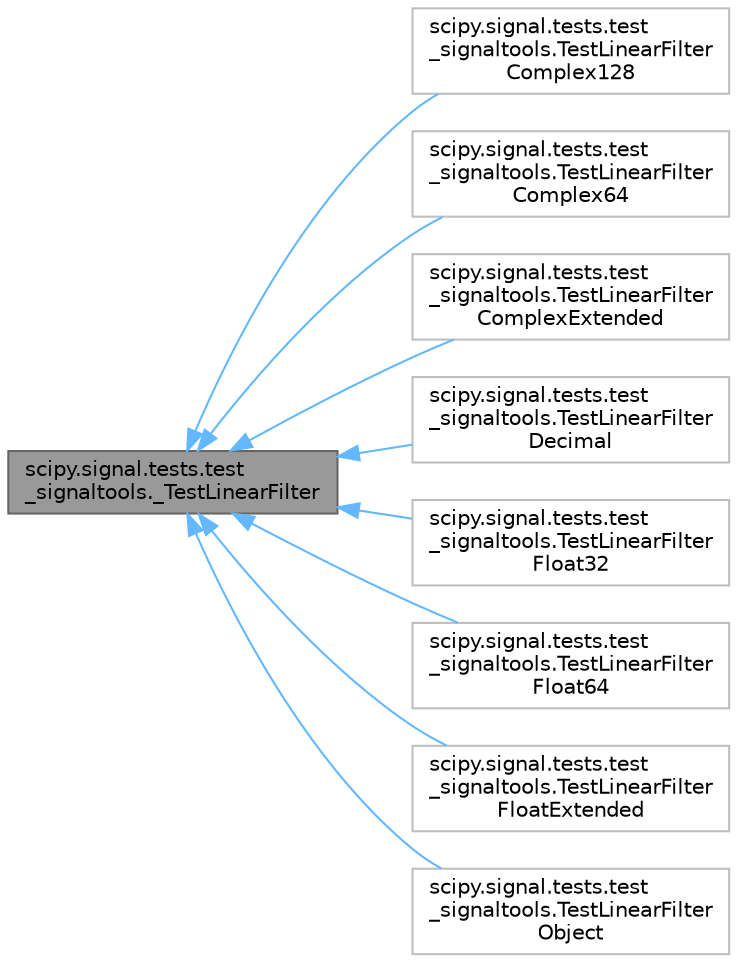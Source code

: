 digraph "scipy.signal.tests.test_signaltools._TestLinearFilter"
{
 // LATEX_PDF_SIZE
  bgcolor="transparent";
  edge [fontname=Helvetica,fontsize=10,labelfontname=Helvetica,labelfontsize=10];
  node [fontname=Helvetica,fontsize=10,shape=box,height=0.2,width=0.4];
  rankdir="LR";
  Node1 [id="Node000001",label="scipy.signal.tests.test\l_signaltools._TestLinearFilter",height=0.2,width=0.4,color="gray40", fillcolor="grey60", style="filled", fontcolor="black",tooltip=" "];
  Node1 -> Node2 [id="edge1_Node000001_Node000002",dir="back",color="steelblue1",style="solid",tooltip=" "];
  Node2 [id="Node000002",label="scipy.signal.tests.test\l_signaltools.TestLinearFilter\lComplex128",height=0.2,width=0.4,color="grey75", fillcolor="white", style="filled",URL="$d8/d74/classscipy_1_1signal_1_1tests_1_1test__signaltools_1_1TestLinearFilterComplex128.html",tooltip=" "];
  Node1 -> Node3 [id="edge2_Node000001_Node000003",dir="back",color="steelblue1",style="solid",tooltip=" "];
  Node3 [id="Node000003",label="scipy.signal.tests.test\l_signaltools.TestLinearFilter\lComplex64",height=0.2,width=0.4,color="grey75", fillcolor="white", style="filled",URL="$d2/d26/classscipy_1_1signal_1_1tests_1_1test__signaltools_1_1TestLinearFilterComplex64.html",tooltip=" "];
  Node1 -> Node4 [id="edge3_Node000001_Node000004",dir="back",color="steelblue1",style="solid",tooltip=" "];
  Node4 [id="Node000004",label="scipy.signal.tests.test\l_signaltools.TestLinearFilter\lComplexExtended",height=0.2,width=0.4,color="grey75", fillcolor="white", style="filled",URL="$d6/deb/classscipy_1_1signal_1_1tests_1_1test__signaltools_1_1TestLinearFilterComplexExtended.html",tooltip=" "];
  Node1 -> Node5 [id="edge4_Node000001_Node000005",dir="back",color="steelblue1",style="solid",tooltip=" "];
  Node5 [id="Node000005",label="scipy.signal.tests.test\l_signaltools.TestLinearFilter\lDecimal",height=0.2,width=0.4,color="grey75", fillcolor="white", style="filled",URL="$d8/dcf/classscipy_1_1signal_1_1tests_1_1test__signaltools_1_1TestLinearFilterDecimal.html",tooltip=" "];
  Node1 -> Node6 [id="edge5_Node000001_Node000006",dir="back",color="steelblue1",style="solid",tooltip=" "];
  Node6 [id="Node000006",label="scipy.signal.tests.test\l_signaltools.TestLinearFilter\lFloat32",height=0.2,width=0.4,color="grey75", fillcolor="white", style="filled",URL="$d3/d32/classscipy_1_1signal_1_1tests_1_1test__signaltools_1_1TestLinearFilterFloat32.html",tooltip=" "];
  Node1 -> Node7 [id="edge6_Node000001_Node000007",dir="back",color="steelblue1",style="solid",tooltip=" "];
  Node7 [id="Node000007",label="scipy.signal.tests.test\l_signaltools.TestLinearFilter\lFloat64",height=0.2,width=0.4,color="grey75", fillcolor="white", style="filled",URL="$d6/dee/classscipy_1_1signal_1_1tests_1_1test__signaltools_1_1TestLinearFilterFloat64.html",tooltip=" "];
  Node1 -> Node8 [id="edge7_Node000001_Node000008",dir="back",color="steelblue1",style="solid",tooltip=" "];
  Node8 [id="Node000008",label="scipy.signal.tests.test\l_signaltools.TestLinearFilter\lFloatExtended",height=0.2,width=0.4,color="grey75", fillcolor="white", style="filled",URL="$d8/d45/classscipy_1_1signal_1_1tests_1_1test__signaltools_1_1TestLinearFilterFloatExtended.html",tooltip=" "];
  Node1 -> Node9 [id="edge8_Node000001_Node000009",dir="back",color="steelblue1",style="solid",tooltip=" "];
  Node9 [id="Node000009",label="scipy.signal.tests.test\l_signaltools.TestLinearFilter\lObject",height=0.2,width=0.4,color="grey75", fillcolor="white", style="filled",URL="$d0/de5/classscipy_1_1signal_1_1tests_1_1test__signaltools_1_1TestLinearFilterObject.html",tooltip=" "];
}
